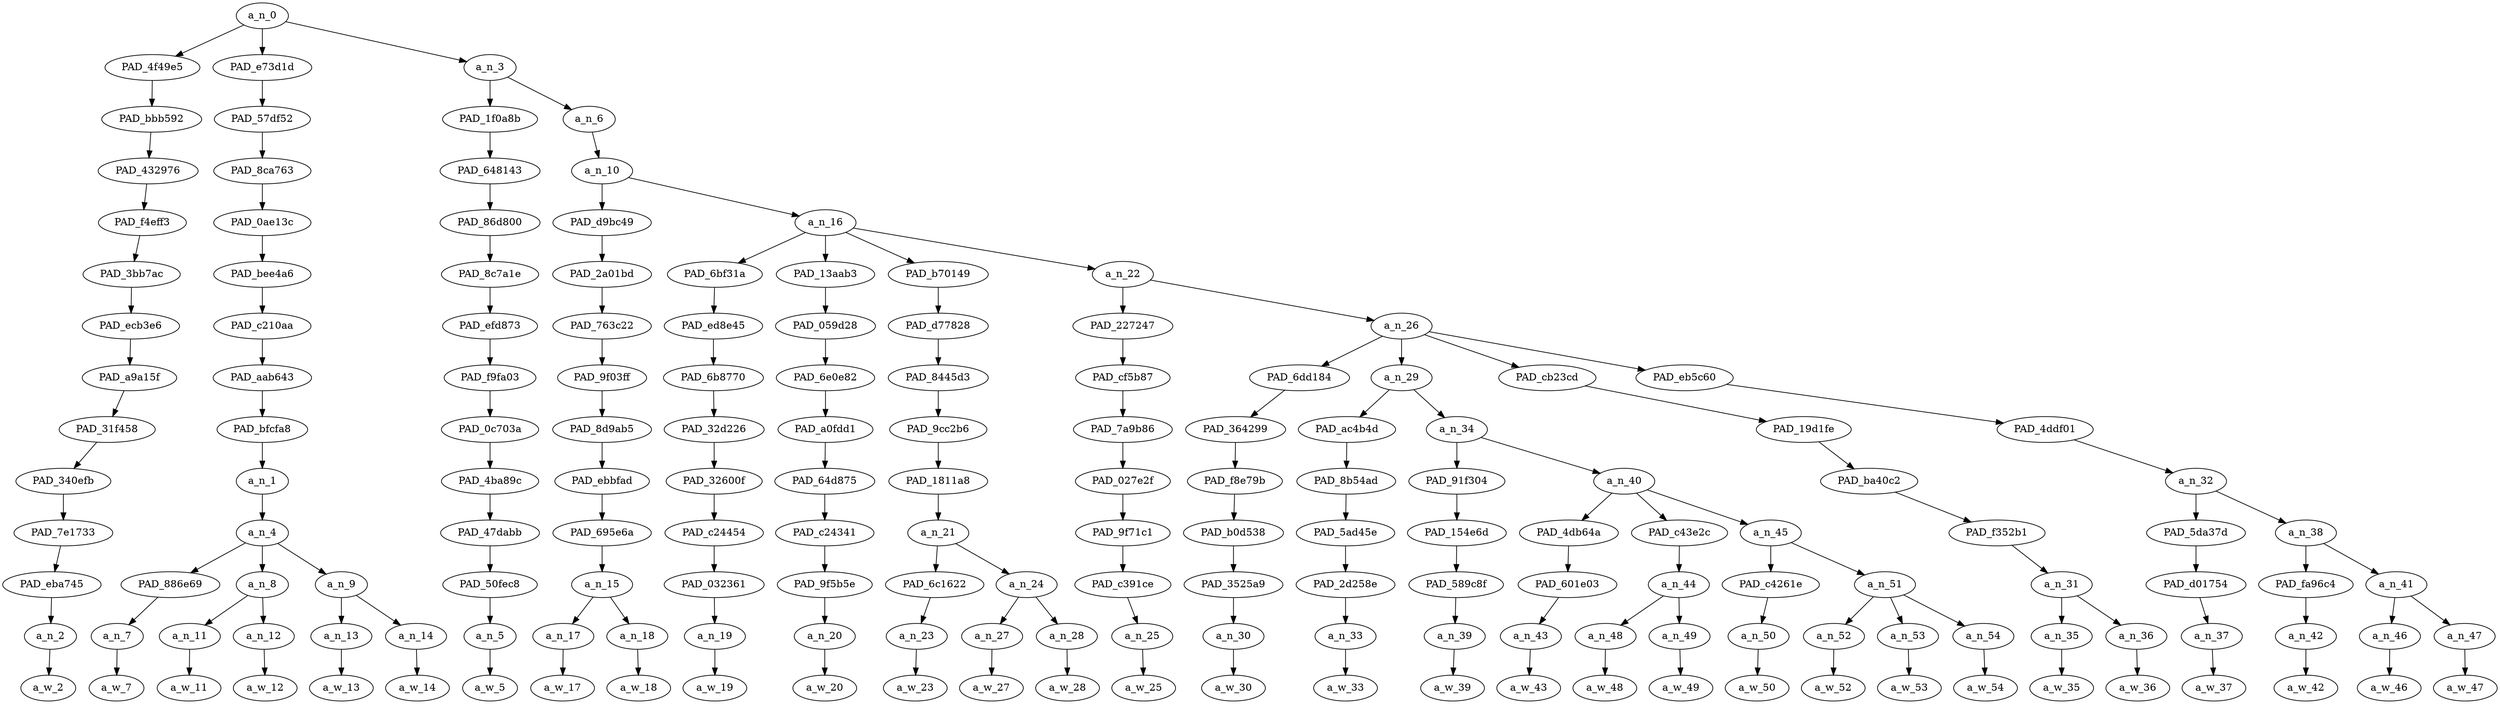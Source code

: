 strict digraph "" {
	a_n_0	[div_dir=1,
		index=0,
		level=13,
		pos="4.878038194444444,13!",
		text_span="[0, 1, 2, 3, 4, 5, 6, 7, 8, 9, 10, 11, 12, 13, 14, 15, 16, 17, 18, 19, 20, 21, 22, 23, 24, 25, 26, 27, 28, 29, 30]",
		value=1.00000000];
	PAD_4f49e5	[div_dir=1,
		index=1,
		level=12,
		pos="5.0,12!",
		text_span="[5]",
		value=0.01901703];
	a_n_0 -> PAD_4f49e5;
	PAD_e73d1d	[div_dir=-1,
		index=0,
		level=12,
		pos="1.6666666666666667,12!",
		text_span="[0, 1, 2, 3, 4]",
		value=0.09591178];
	a_n_0 -> PAD_e73d1d;
	a_n_3	[div_dir=1,
		index=2,
		level=12,
		pos="7.967447916666666,12!",
		text_span="[6, 7, 8, 9, 10, 11, 12, 13, 14, 15, 16, 17, 18, 19, 20, 21, 22, 23, 24, 25, 26, 27, 28, 29, 30]",
		value=0.88501451];
	a_n_0 -> a_n_3;
	PAD_bbb592	[div_dir=1,
		index=1,
		level=11,
		pos="5.0,11!",
		text_span="[5]",
		value=0.01901703];
	PAD_4f49e5 -> PAD_bbb592;
	PAD_432976	[div_dir=1,
		index=1,
		level=10,
		pos="5.0,10!",
		text_span="[5]",
		value=0.01901703];
	PAD_bbb592 -> PAD_432976;
	PAD_f4eff3	[div_dir=1,
		index=1,
		level=9,
		pos="5.0,9!",
		text_span="[5]",
		value=0.01901703];
	PAD_432976 -> PAD_f4eff3;
	PAD_3bb7ac	[div_dir=1,
		index=1,
		level=8,
		pos="5.0,8!",
		text_span="[5]",
		value=0.01901703];
	PAD_f4eff3 -> PAD_3bb7ac;
	PAD_ecb3e6	[div_dir=1,
		index=1,
		level=7,
		pos="5.0,7!",
		text_span="[5]",
		value=0.01901703];
	PAD_3bb7ac -> PAD_ecb3e6;
	PAD_a9a15f	[div_dir=1,
		index=1,
		level=6,
		pos="5.0,6!",
		text_span="[5]",
		value=0.01901703];
	PAD_ecb3e6 -> PAD_a9a15f;
	PAD_31f458	[div_dir=1,
		index=1,
		level=5,
		pos="5.0,5!",
		text_span="[5]",
		value=0.01901703];
	PAD_a9a15f -> PAD_31f458;
	PAD_340efb	[div_dir=1,
		index=1,
		level=4,
		pos="5.0,4!",
		text_span="[5]",
		value=0.01901703];
	PAD_31f458 -> PAD_340efb;
	PAD_7e1733	[div_dir=1,
		index=1,
		level=3,
		pos="5.0,3!",
		text_span="[5]",
		value=0.01901703];
	PAD_340efb -> PAD_7e1733;
	PAD_eba745	[div_dir=1,
		index=3,
		level=2,
		pos="5.0,2!",
		text_span="[5]",
		value=0.01901703];
	PAD_7e1733 -> PAD_eba745;
	a_n_2	[div_dir=1,
		index=5,
		level=1,
		pos="5.0,1!",
		text_span="[5]",
		value=0.01901703];
	PAD_eba745 -> a_n_2;
	a_w_2	[div_dir=0,
		index=5,
		level=0,
		pos="5,0!",
		text_span="[5]",
		value=and];
	a_n_2 -> a_w_2;
	PAD_57df52	[div_dir=-1,
		index=0,
		level=11,
		pos="1.6666666666666667,11!",
		text_span="[0, 1, 2, 3, 4]",
		value=0.09591178];
	PAD_e73d1d -> PAD_57df52;
	PAD_8ca763	[div_dir=-1,
		index=0,
		level=10,
		pos="1.6666666666666667,10!",
		text_span="[0, 1, 2, 3, 4]",
		value=0.09591178];
	PAD_57df52 -> PAD_8ca763;
	PAD_0ae13c	[div_dir=-1,
		index=0,
		level=9,
		pos="1.6666666666666667,9!",
		text_span="[0, 1, 2, 3, 4]",
		value=0.09591178];
	PAD_8ca763 -> PAD_0ae13c;
	PAD_bee4a6	[div_dir=-1,
		index=0,
		level=8,
		pos="1.6666666666666667,8!",
		text_span="[0, 1, 2, 3, 4]",
		value=0.09591178];
	PAD_0ae13c -> PAD_bee4a6;
	PAD_c210aa	[div_dir=-1,
		index=0,
		level=7,
		pos="1.6666666666666667,7!",
		text_span="[0, 1, 2, 3, 4]",
		value=0.09591178];
	PAD_bee4a6 -> PAD_c210aa;
	PAD_aab643	[div_dir=-1,
		index=0,
		level=6,
		pos="1.6666666666666667,6!",
		text_span="[0, 1, 2, 3, 4]",
		value=0.09591178];
	PAD_c210aa -> PAD_aab643;
	PAD_bfcfa8	[div_dir=-1,
		index=0,
		level=5,
		pos="1.6666666666666667,5!",
		text_span="[0, 1, 2, 3, 4]",
		value=0.09591178];
	PAD_aab643 -> PAD_bfcfa8;
	a_n_1	[div_dir=-1,
		index=0,
		level=4,
		pos="1.6666666666666667,4!",
		text_span="[0, 1, 2, 3, 4]",
		value=0.09591178];
	PAD_bfcfa8 -> a_n_1;
	a_n_4	[div_dir=-1,
		index=0,
		level=3,
		pos="1.6666666666666667,3!",
		text_span="[0, 1, 2, 3, 4]",
		value=0.09588793];
	a_n_1 -> a_n_4;
	PAD_886e69	[div_dir=1,
		index=0,
		level=2,
		pos="0.0,2!",
		text_span="[0]",
		value=0.02346834];
	a_n_4 -> PAD_886e69;
	a_n_8	[div_dir=-1,
		index=1,
		level=2,
		pos="1.5,2!",
		text_span="[1, 2]",
		value=0.03691780];
	a_n_4 -> a_n_8;
	a_n_9	[div_dir=-1,
		index=2,
		level=2,
		pos="3.5,2!",
		text_span="[3, 4]",
		value=0.03547793];
	a_n_4 -> a_n_9;
	a_n_7	[div_dir=1,
		index=0,
		level=1,
		pos="0.0,1!",
		text_span="[0]",
		value=0.02346834];
	PAD_886e69 -> a_n_7;
	a_w_7	[div_dir=0,
		index=0,
		level=0,
		pos="0,0!",
		text_span="[0]",
		value=listening];
	a_n_7 -> a_w_7;
	a_n_11	[div_dir=-1,
		index=1,
		level=1,
		pos="1.0,1!",
		text_span="[1]",
		value=0.01444802];
	a_n_8 -> a_n_11;
	a_n_12	[div_dir=-1,
		index=2,
		level=1,
		pos="2.0,1!",
		text_span="[2]",
		value=0.02242230];
	a_n_8 -> a_n_12;
	a_w_11	[div_dir=0,
		index=1,
		level=0,
		pos="1,0!",
		text_span="[1]",
		value=to];
	a_n_11 -> a_w_11;
	a_w_12	[div_dir=0,
		index=2,
		level=0,
		pos="2,0!",
		text_span="[2]",
		value="<number>"];
	a_n_12 -> a_w_12;
	a_n_13	[div_dir=-1,
		index=3,
		level=1,
		pos="3.0,1!",
		text_span="[3]",
		value=0.01859747];
	a_n_9 -> a_n_13;
	a_n_14	[div_dir=1,
		index=4,
		level=1,
		pos="4.0,1!",
		text_span="[4]",
		value=0.01687498];
	a_n_9 -> a_n_14;
	a_w_13	[div_dir=0,
		index=3,
		level=0,
		pos="3,0!",
		text_span="[3]",
		value=right];
	a_n_13 -> a_w_13;
	a_w_14	[div_dir=0,
		index=4,
		level=0,
		pos="4,0!",
		text_span="[4]",
		value=now];
	a_n_14 -> a_w_14;
	PAD_1f0a8b	[div_dir=-1,
		index=2,
		level=11,
		pos="6.0,11!",
		text_span="[6]",
		value=0.02174589];
	a_n_3 -> PAD_1f0a8b;
	a_n_6	[div_dir=1,
		index=3,
		level=11,
		pos="9.934895833333332,11!",
		text_span="[7, 8, 9, 10, 11, 12, 13, 14, 15, 16, 17, 18, 19, 20, 21, 22, 23, 24, 25, 26, 27, 28, 29, 30]",
		value=0.86320500];
	a_n_3 -> a_n_6;
	PAD_648143	[div_dir=-1,
		index=2,
		level=10,
		pos="6.0,10!",
		text_span="[6]",
		value=0.02174589];
	PAD_1f0a8b -> PAD_648143;
	PAD_86d800	[div_dir=-1,
		index=2,
		level=9,
		pos="6.0,9!",
		text_span="[6]",
		value=0.02174589];
	PAD_648143 -> PAD_86d800;
	PAD_8c7a1e	[div_dir=-1,
		index=2,
		level=8,
		pos="6.0,8!",
		text_span="[6]",
		value=0.02174589];
	PAD_86d800 -> PAD_8c7a1e;
	PAD_efd873	[div_dir=-1,
		index=2,
		level=7,
		pos="6.0,7!",
		text_span="[6]",
		value=0.02174589];
	PAD_8c7a1e -> PAD_efd873;
	PAD_f9fa03	[div_dir=-1,
		index=2,
		level=6,
		pos="6.0,6!",
		text_span="[6]",
		value=0.02174589];
	PAD_efd873 -> PAD_f9fa03;
	PAD_0c703a	[div_dir=-1,
		index=2,
		level=5,
		pos="6.0,5!",
		text_span="[6]",
		value=0.02174589];
	PAD_f9fa03 -> PAD_0c703a;
	PAD_4ba89c	[div_dir=-1,
		index=2,
		level=4,
		pos="6.0,4!",
		text_span="[6]",
		value=0.02174589];
	PAD_0c703a -> PAD_4ba89c;
	PAD_47dabb	[div_dir=-1,
		index=2,
		level=3,
		pos="6.0,3!",
		text_span="[6]",
		value=0.02174589];
	PAD_4ba89c -> PAD_47dabb;
	PAD_50fec8	[div_dir=-1,
		index=4,
		level=2,
		pos="6.0,2!",
		text_span="[6]",
		value=0.02174589];
	PAD_47dabb -> PAD_50fec8;
	a_n_5	[div_dir=-1,
		index=6,
		level=1,
		pos="6.0,1!",
		text_span="[6]",
		value=0.02174589];
	PAD_50fec8 -> a_n_5;
	a_w_5	[div_dir=0,
		index=6,
		level=0,
		pos="6,0!",
		text_span="[6]",
		value=man];
	a_n_5 -> a_w_5;
	a_n_10	[div_dir=1,
		index=3,
		level=10,
		pos="9.934895833333332,10!",
		text_span="[7, 8, 9, 10, 11, 12, 13, 14, 15, 16, 17, 18, 19, 20, 21, 22, 23, 24, 25, 26, 27, 28, 29, 30]",
		value=0.86313637];
	a_n_6 -> a_n_10;
	PAD_d9bc49	[div_dir=1,
		index=3,
		level=9,
		pos="7.5,9!",
		text_span="[7, 8]",
		value=0.07231489];
	a_n_10 -> PAD_d9bc49;
	a_n_16	[div_dir=1,
		index=4,
		level=9,
		pos="12.369791666666666,9!",
		text_span="[9, 10, 11, 12, 13, 14, 15, 16, 17, 18, 19, 20, 21, 22, 23, 24, 25, 26, 27, 28, 29, 30]",
		value=0.79075286];
	a_n_10 -> a_n_16;
	PAD_2a01bd	[div_dir=1,
		index=3,
		level=8,
		pos="7.5,8!",
		text_span="[7, 8]",
		value=0.07231489];
	PAD_d9bc49 -> PAD_2a01bd;
	PAD_763c22	[div_dir=1,
		index=3,
		level=7,
		pos="7.5,7!",
		text_span="[7, 8]",
		value=0.07231489];
	PAD_2a01bd -> PAD_763c22;
	PAD_9f03ff	[div_dir=1,
		index=3,
		level=6,
		pos="7.5,6!",
		text_span="[7, 8]",
		value=0.07231489];
	PAD_763c22 -> PAD_9f03ff;
	PAD_8d9ab5	[div_dir=1,
		index=3,
		level=5,
		pos="7.5,5!",
		text_span="[7, 8]",
		value=0.07231489];
	PAD_9f03ff -> PAD_8d9ab5;
	PAD_ebbfad	[div_dir=1,
		index=3,
		level=4,
		pos="7.5,4!",
		text_span="[7, 8]",
		value=0.07231489];
	PAD_8d9ab5 -> PAD_ebbfad;
	PAD_695e6a	[div_dir=1,
		index=3,
		level=3,
		pos="7.5,3!",
		text_span="[7, 8]",
		value=0.07231489];
	PAD_ebbfad -> PAD_695e6a;
	a_n_15	[div_dir=1,
		index=5,
		level=2,
		pos="7.5,2!",
		text_span="[7, 8]",
		value=0.07231489];
	PAD_695e6a -> a_n_15;
	a_n_17	[div_dir=1,
		index=7,
		level=1,
		pos="7.0,1!",
		text_span="[7]",
		value=0.01864109];
	a_n_15 -> a_n_17;
	a_n_18	[div_dir=1,
		index=8,
		level=1,
		pos="8.0,1!",
		text_span="[8]",
		value=0.05363076];
	a_n_15 -> a_n_18;
	a_w_17	[div_dir=0,
		index=7,
		level=0,
		pos="7,0!",
		text_span="[7]",
		value=these];
	a_n_17 -> a_w_17;
	a_w_18	[div_dir=0,
		index=8,
		level=0,
		pos="8,0!",
		text_span="[8]",
		value=callers];
	a_n_18 -> a_w_18;
	PAD_6bf31a	[div_dir=1,
		index=4,
		level=8,
		pos="9.0,8!",
		text_span="[9]",
		value=0.01839867];
	a_n_16 -> PAD_6bf31a;
	PAD_13aab3	[div_dir=1,
		index=5,
		level=8,
		pos="10.0,8!",
		text_span="[10]",
		value=0.06959960];
	a_n_16 -> PAD_13aab3;
	PAD_b70149	[div_dir=1,
		index=6,
		level=8,
		pos="11.75,8!",
		text_span="[11, 12, 13]",
		value=0.23705129];
	a_n_16 -> PAD_b70149;
	a_n_22	[div_dir=-1,
		index=7,
		level=8,
		pos="18.729166666666664,8!",
		text_span="[14, 15, 16, 17, 18, 19, 20, 21, 22, 23, 24, 25, 26, 27, 28, 29, 30]",
		value=0.46564530];
	a_n_16 -> a_n_22;
	PAD_ed8e45	[div_dir=1,
		index=4,
		level=7,
		pos="9.0,7!",
		text_span="[9]",
		value=0.01839867];
	PAD_6bf31a -> PAD_ed8e45;
	PAD_6b8770	[div_dir=1,
		index=4,
		level=6,
		pos="9.0,6!",
		text_span="[9]",
		value=0.01839867];
	PAD_ed8e45 -> PAD_6b8770;
	PAD_32d226	[div_dir=1,
		index=4,
		level=5,
		pos="9.0,5!",
		text_span="[9]",
		value=0.01839867];
	PAD_6b8770 -> PAD_32d226;
	PAD_32600f	[div_dir=1,
		index=4,
		level=4,
		pos="9.0,4!",
		text_span="[9]",
		value=0.01839867];
	PAD_32d226 -> PAD_32600f;
	PAD_c24454	[div_dir=1,
		index=4,
		level=3,
		pos="9.0,3!",
		text_span="[9]",
		value=0.01839867];
	PAD_32600f -> PAD_c24454;
	PAD_032361	[div_dir=1,
		index=6,
		level=2,
		pos="9.0,2!",
		text_span="[9]",
		value=0.01839867];
	PAD_c24454 -> PAD_032361;
	a_n_19	[div_dir=1,
		index=9,
		level=1,
		pos="9.0,1!",
		text_span="[9]",
		value=0.01839867];
	PAD_032361 -> a_n_19;
	a_w_19	[div_dir=0,
		index=9,
		level=0,
		pos="9,0!",
		text_span="[9]",
		value=are];
	a_n_19 -> a_w_19;
	PAD_059d28	[div_dir=1,
		index=5,
		level=7,
		pos="10.0,7!",
		text_span="[10]",
		value=0.06959960];
	PAD_13aab3 -> PAD_059d28;
	PAD_6e0e82	[div_dir=1,
		index=5,
		level=6,
		pos="10.0,6!",
		text_span="[10]",
		value=0.06959960];
	PAD_059d28 -> PAD_6e0e82;
	PAD_a0fdd1	[div_dir=1,
		index=5,
		level=5,
		pos="10.0,5!",
		text_span="[10]",
		value=0.06959960];
	PAD_6e0e82 -> PAD_a0fdd1;
	PAD_64d875	[div_dir=1,
		index=5,
		level=4,
		pos="10.0,4!",
		text_span="[10]",
		value=0.06959960];
	PAD_a0fdd1 -> PAD_64d875;
	PAD_c24341	[div_dir=1,
		index=5,
		level=3,
		pos="10.0,3!",
		text_span="[10]",
		value=0.06959960];
	PAD_64d875 -> PAD_c24341;
	PAD_9f5b5e	[div_dir=1,
		index=7,
		level=2,
		pos="10.0,2!",
		text_span="[10]",
		value=0.06959960];
	PAD_c24341 -> PAD_9f5b5e;
	a_n_20	[div_dir=1,
		index=10,
		level=1,
		pos="10.0,1!",
		text_span="[10]",
		value=0.06959960];
	PAD_9f5b5e -> a_n_20;
	a_w_20	[div_dir=0,
		index=10,
		level=0,
		pos="10,0!",
		text_span="[10]",
		value=morons];
	a_n_20 -> a_w_20;
	PAD_d77828	[div_dir=1,
		index=6,
		level=7,
		pos="11.75,7!",
		text_span="[11, 12, 13]",
		value=0.23705129];
	PAD_b70149 -> PAD_d77828;
	PAD_8445d3	[div_dir=1,
		index=6,
		level=6,
		pos="11.75,6!",
		text_span="[11, 12, 13]",
		value=0.23705129];
	PAD_d77828 -> PAD_8445d3;
	PAD_9cc2b6	[div_dir=1,
		index=6,
		level=5,
		pos="11.75,5!",
		text_span="[11, 12, 13]",
		value=0.23705129];
	PAD_8445d3 -> PAD_9cc2b6;
	PAD_1811a8	[div_dir=1,
		index=6,
		level=4,
		pos="11.75,4!",
		text_span="[11, 12, 13]",
		value=0.23705129];
	PAD_9cc2b6 -> PAD_1811a8;
	a_n_21	[div_dir=1,
		index=6,
		level=3,
		pos="11.75,3!",
		text_span="[11, 12, 13]",
		value=0.23705129];
	PAD_1811a8 -> a_n_21;
	PAD_6c1622	[div_dir=1,
		index=8,
		level=2,
		pos="11.0,2!",
		text_span="[11]",
		value=0.02011708];
	a_n_21 -> PAD_6c1622;
	a_n_24	[div_dir=1,
		index=9,
		level=2,
		pos="12.5,2!",
		text_span="[12, 13]",
		value=0.21670269];
	a_n_21 -> a_n_24;
	a_n_23	[div_dir=1,
		index=11,
		level=1,
		pos="11.0,1!",
		text_span="[11]",
		value=0.02011708];
	PAD_6c1622 -> a_n_23;
	a_w_23	[div_dir=0,
		index=11,
		level=0,
		pos="11,0!",
		text_span="[11]",
		value=in];
	a_n_23 -> a_w_23;
	a_n_27	[div_dir=1,
		index=12,
		level=1,
		pos="12.0,1!",
		text_span="[12]",
		value=0.18959876];
	a_n_24 -> a_n_27;
	a_n_28	[div_dir=1,
		index=13,
		level=1,
		pos="13.0,1!",
		text_span="[13]",
		value=0.02685037];
	a_n_24 -> a_n_28;
	a_w_27	[div_dir=0,
		index=12,
		level=0,
		pos="12,0!",
		text_span="[12]",
		value=hillbilly];
	a_n_27 -> a_w_27;
	a_w_28	[div_dir=0,
		index=13,
		level=0,
		pos="13,0!",
		text_span="[13]",
		value=voice];
	a_n_28 -> a_w_28;
	PAD_227247	[div_dir=1,
		index=7,
		level=7,
		pos="14.0,7!",
		text_span="[14]",
		value=0.01551993];
	a_n_22 -> PAD_227247;
	a_n_26	[div_dir=-1,
		index=8,
		level=7,
		pos="23.458333333333332,7!",
		text_span="[15, 16, 17, 18, 19, 20, 21, 22, 23, 24, 25, 26, 27, 28, 29, 30]",
		value=0.45006720];
	a_n_22 -> a_n_26;
	PAD_cf5b87	[div_dir=1,
		index=7,
		level=6,
		pos="14.0,6!",
		text_span="[14]",
		value=0.01551993];
	PAD_227247 -> PAD_cf5b87;
	PAD_7a9b86	[div_dir=1,
		index=7,
		level=5,
		pos="14.0,5!",
		text_span="[14]",
		value=0.01551993];
	PAD_cf5b87 -> PAD_7a9b86;
	PAD_027e2f	[div_dir=1,
		index=7,
		level=4,
		pos="14.0,4!",
		text_span="[14]",
		value=0.01551993];
	PAD_7a9b86 -> PAD_027e2f;
	PAD_9f71c1	[div_dir=1,
		index=7,
		level=3,
		pos="14.0,3!",
		text_span="[14]",
		value=0.01551993];
	PAD_027e2f -> PAD_9f71c1;
	PAD_c391ce	[div_dir=1,
		index=10,
		level=2,
		pos="14.0,2!",
		text_span="[14]",
		value=0.01551993];
	PAD_9f71c1 -> PAD_c391ce;
	a_n_25	[div_dir=1,
		index=14,
		level=1,
		pos="14.0,1!",
		text_span="[14]",
		value=0.01551993];
	PAD_c391ce -> a_n_25;
	a_w_25	[div_dir=0,
		index=14,
		level=0,
		pos="14,0!",
		text_span="[14]",
		value=what];
	a_n_25 -> a_w_25;
	PAD_6dd184	[div_dir=1,
		index=9,
		level=6,
		pos="24.0,6!",
		text_span="[24]",
		value=0.01558887];
	a_n_26 -> PAD_6dd184;
	a_n_29	[div_dir=1,
		index=8,
		level=6,
		pos="16.208333333333332,6!",
		text_span="[15, 16, 17, 18, 19, 20, 21, 22, 23]",
		value=0.26082268];
	a_n_26 -> a_n_29;
	PAD_cb23cd	[div_dir=-1,
		index=10,
		level=6,
		pos="25.5,6!",
		text_span="[25, 26]",
		value=0.09046664];
	a_n_26 -> PAD_cb23cd;
	PAD_eb5c60	[div_dir=1,
		index=11,
		level=6,
		pos="28.125,6!",
		text_span="[27, 28, 29, 30]",
		value=0.08312180];
	a_n_26 -> PAD_eb5c60;
	PAD_364299	[div_dir=1,
		index=10,
		level=5,
		pos="24.0,5!",
		text_span="[24]",
		value=0.01558887];
	PAD_6dd184 -> PAD_364299;
	PAD_f8e79b	[div_dir=1,
		index=11,
		level=4,
		pos="24.0,4!",
		text_span="[24]",
		value=0.01558887];
	PAD_364299 -> PAD_f8e79b;
	PAD_b0d538	[div_dir=1,
		index=13,
		level=3,
		pos="24.0,3!",
		text_span="[24]",
		value=0.01558887];
	PAD_f8e79b -> PAD_b0d538;
	PAD_3525a9	[div_dir=1,
		index=17,
		level=2,
		pos="24.0,2!",
		text_span="[24]",
		value=0.01558887];
	PAD_b0d538 -> PAD_3525a9;
	a_n_30	[div_dir=1,
		index=24,
		level=1,
		pos="24.0,1!",
		text_span="[24]",
		value=0.01558887];
	PAD_3525a9 -> a_n_30;
	a_w_30	[div_dir=0,
		index=24,
		level=0,
		pos="24,0!",
		text_span="[24]",
		value=would];
	a_n_30 -> a_w_30;
	PAD_ac4b4d	[div_dir=-1,
		index=8,
		level=5,
		pos="15.0,5!",
		text_span="[15]",
		value=0.01492265];
	a_n_29 -> PAD_ac4b4d;
	a_n_34	[div_dir=1,
		index=9,
		level=5,
		pos="17.416666666666664,5!",
		text_span="[16, 17, 18, 19, 20, 21, 22, 23]",
		value=0.24587844];
	a_n_29 -> a_n_34;
	PAD_8b54ad	[div_dir=-1,
		index=8,
		level=4,
		pos="15.0,4!",
		text_span="[15]",
		value=0.01492265];
	PAD_ac4b4d -> PAD_8b54ad;
	PAD_5ad45e	[div_dir=-1,
		index=8,
		level=3,
		pos="15.0,3!",
		text_span="[15]",
		value=0.01492265];
	PAD_8b54ad -> PAD_5ad45e;
	PAD_2d258e	[div_dir=-1,
		index=11,
		level=2,
		pos="15.0,2!",
		text_span="[15]",
		value=0.01492265];
	PAD_5ad45e -> PAD_2d258e;
	a_n_33	[div_dir=-1,
		index=15,
		level=1,
		pos="15.0,1!",
		text_span="[15]",
		value=0.01492265];
	PAD_2d258e -> a_n_33;
	a_w_33	[div_dir=0,
		index=15,
		level=0,
		pos="15,0!",
		text_span="[15]",
		value=if];
	a_n_33 -> a_w_33;
	PAD_91f304	[div_dir=-1,
		index=9,
		level=4,
		pos="16.0,4!",
		text_span="[16]",
		value=0.01947992];
	a_n_34 -> PAD_91f304;
	a_n_40	[div_dir=1,
		index=10,
		level=4,
		pos="18.833333333333332,4!",
		text_span="[17, 18, 19, 20, 21, 22, 23]",
		value=0.22636921];
	a_n_34 -> a_n_40;
	PAD_154e6d	[div_dir=-1,
		index=9,
		level=3,
		pos="16.0,3!",
		text_span="[16]",
		value=0.01947992];
	PAD_91f304 -> PAD_154e6d;
	PAD_589c8f	[div_dir=-1,
		index=12,
		level=2,
		pos="16.0,2!",
		text_span="[16]",
		value=0.01947992];
	PAD_154e6d -> PAD_589c8f;
	a_n_39	[div_dir=-1,
		index=16,
		level=1,
		pos="16.0,1!",
		text_span="[16]",
		value=0.01947992];
	PAD_589c8f -> a_n_39;
	a_w_39	[div_dir=0,
		index=16,
		level=0,
		pos="16,0!",
		text_span="[16]",
		value=we];
	a_n_39 -> a_w_39;
	PAD_4db64a	[div_dir=1,
		index=10,
		level=3,
		pos="17.0,3!",
		text_span="[17]",
		value=0.02789946];
	a_n_40 -> PAD_4db64a;
	PAD_c43e2c	[div_dir=-1,
		index=11,
		level=3,
		pos="18.5,3!",
		text_span="[18, 19]",
		value=0.09886597];
	a_n_40 -> PAD_c43e2c;
	a_n_45	[div_dir=1,
		index=12,
		level=3,
		pos="21.0,3!",
		text_span="[20, 21, 22, 23]",
		value=0.09955908];
	a_n_40 -> a_n_45;
	PAD_601e03	[div_dir=1,
		index=13,
		level=2,
		pos="17.0,2!",
		text_span="[17]",
		value=0.02789946];
	PAD_4db64a -> PAD_601e03;
	a_n_43	[div_dir=1,
		index=17,
		level=1,
		pos="17.0,1!",
		text_span="[17]",
		value=0.02789946];
	PAD_601e03 -> a_n_43;
	a_w_43	[div_dir=0,
		index=17,
		level=0,
		pos="17,0!",
		text_span="[17]",
		value=switched];
	a_n_43 -> a_w_43;
	a_n_44	[div_dir=-1,
		index=14,
		level=2,
		pos="18.5,2!",
		text_span="[18, 19]",
		value=0.09886597];
	PAD_c43e2c -> a_n_44;
	a_n_48	[div_dir=1,
		index=18,
		level=1,
		pos="18.0,1!",
		text_span="[18]",
		value=0.03908881];
	a_n_44 -> a_n_48;
	a_n_49	[div_dir=-1,
		index=19,
		level=1,
		pos="19.0,1!",
		text_span="[19]",
		value=0.05976038];
	a_n_44 -> a_n_49;
	a_w_48	[div_dir=0,
		index=18,
		level=0,
		pos="18,0!",
		text_span="[18]",
		value=aj];
	a_n_48 -> a_w_48;
	a_w_49	[div_dir=0,
		index=19,
		level=0,
		pos="19,0!",
		text_span="[19]",
		value=hinch];
	a_n_49 -> a_w_49;
	PAD_c4261e	[div_dir=1,
		index=15,
		level=2,
		pos="20.0,2!",
		text_span="[20]",
		value=0.01687618];
	a_n_45 -> PAD_c4261e;
	a_n_51	[div_dir=1,
		index=16,
		level=2,
		pos="22.0,2!",
		text_span="[21, 22, 23]",
		value=0.08263092];
	a_n_45 -> a_n_51;
	a_n_50	[div_dir=1,
		index=20,
		level=1,
		pos="20.0,1!",
		text_span="[20]",
		value=0.01687618];
	PAD_c4261e -> a_n_50;
	a_w_50	[div_dir=0,
		index=20,
		level=0,
		pos="20,0!",
		text_span="[20]",
		value=with];
	a_n_50 -> a_w_50;
	a_n_52	[div_dir=1,
		index=21,
		level=1,
		pos="21.0,1!",
		text_span="[21]",
		value=0.03239681];
	a_n_51 -> a_n_52;
	a_n_53	[div_dir=1,
		index=22,
		level=1,
		pos="22.0,1!",
		text_span="[22]",
		value=0.01984646];
	a_n_51 -> a_n_53;
	a_n_54	[div_dir=-1,
		index=23,
		level=1,
		pos="23.0,1!",
		text_span="[23]",
		value=0.03036011];
	a_n_51 -> a_n_54;
	a_w_52	[div_dir=0,
		index=21,
		level=0,
		pos="21,0!",
		text_span="[21]",
		value=bill];
	a_n_52 -> a_w_52;
	a_w_53	[div_dir=0,
		index=22,
		level=0,
		pos="22,0!",
		text_span="[22]",
		value=o];
	a_n_53 -> a_w_53;
	a_w_54	[div_dir=0,
		index=23,
		level=0,
		pos="23,0!",
		text_span="[23]",
		value=brien];
	a_n_54 -> a_w_54;
	PAD_19d1fe	[div_dir=-1,
		index=11,
		level=5,
		pos="25.5,5!",
		text_span="[25, 26]",
		value=0.09046664];
	PAD_cb23cd -> PAD_19d1fe;
	PAD_ba40c2	[div_dir=-1,
		index=12,
		level=4,
		pos="25.5,4!",
		text_span="[25, 26]",
		value=0.09046664];
	PAD_19d1fe -> PAD_ba40c2;
	PAD_f352b1	[div_dir=-1,
		index=14,
		level=3,
		pos="25.5,3!",
		text_span="[25, 26]",
		value=0.09046664];
	PAD_ba40c2 -> PAD_f352b1;
	a_n_31	[div_dir=-1,
		index=18,
		level=2,
		pos="25.5,2!",
		text_span="[25, 26]",
		value=0.09046664];
	PAD_f352b1 -> a_n_31;
	a_n_35	[div_dir=1,
		index=25,
		level=1,
		pos="25.0,1!",
		text_span="[25]",
		value=0.02099981];
	a_n_31 -> a_n_35;
	a_n_36	[div_dir=-1,
		index=26,
		level=1,
		pos="26.0,1!",
		text_span="[26]",
		value=0.06914731];
	a_n_31 -> a_n_36;
	a_w_35	[div_dir=0,
		index=25,
		level=0,
		pos="25,0!",
		text_span="[25]",
		value=the];
	a_n_35 -> a_w_35;
	a_w_36	[div_dir=0,
		index=26,
		level=0,
		pos="26,0!",
		text_span="[26]",
		value=texans];
	a_n_36 -> a_w_36;
	PAD_4ddf01	[div_dir=1,
		index=12,
		level=5,
		pos="28.125,5!",
		text_span="[27, 28, 29, 30]",
		value=0.08312180];
	PAD_eb5c60 -> PAD_4ddf01;
	a_n_32	[div_dir=1,
		index=13,
		level=4,
		pos="28.125,4!",
		text_span="[27, 28, 29, 30]",
		value=0.08312180];
	PAD_4ddf01 -> a_n_32;
	PAD_5da37d	[div_dir=-1,
		index=15,
		level=3,
		pos="27.0,3!",
		text_span="[27]",
		value=0.01871892];
	a_n_32 -> PAD_5da37d;
	a_n_38	[div_dir=1,
		index=16,
		level=3,
		pos="29.25,3!",
		text_span="[28, 29, 30]",
		value=0.06437897];
	a_n_32 -> a_n_38;
	PAD_d01754	[div_dir=-1,
		index=19,
		level=2,
		pos="27.0,2!",
		text_span="[27]",
		value=0.01871892];
	PAD_5da37d -> PAD_d01754;
	a_n_37	[div_dir=-1,
		index=27,
		level=1,
		pos="27.0,1!",
		text_span="[27]",
		value=0.01871892];
	PAD_d01754 -> a_n_37;
	a_w_37	[div_dir=0,
		index=27,
		level=0,
		pos="27,0!",
		text_span="[27]",
		value=do];
	a_n_37 -> a_w_37;
	PAD_fa96c4	[div_dir=-1,
		index=21,
		level=2,
		pos="30.0,2!",
		text_span="[30]",
		value=0.02646897];
	a_n_38 -> PAD_fa96c4;
	a_n_41	[div_dir=1,
		index=20,
		level=2,
		pos="28.5,2!",
		text_span="[28, 29]",
		value=0.03787099];
	a_n_38 -> a_n_41;
	a_n_42	[div_dir=-1,
		index=30,
		level=1,
		pos="30.0,1!",
		text_span="[30]",
		value=0.02646897];
	PAD_fa96c4 -> a_n_42;
	a_w_42	[div_dir=0,
		index=30,
		level=0,
		pos="30,0!",
		text_span="[30]",
		value=lord];
	a_n_42 -> a_w_42;
	a_n_46	[div_dir=1,
		index=28,
		level=1,
		pos="28.0,1!",
		text_span="[28]",
		value=0.01733310];
	a_n_41 -> a_n_46;
	a_n_47	[div_dir=1,
		index=29,
		level=1,
		pos="29.0,1!",
		text_span="[29]",
		value=0.02048157];
	a_n_41 -> a_n_47;
	a_w_46	[div_dir=0,
		index=28,
		level=0,
		pos="28,0!",
		text_span="[28]",
		value=well];
	a_n_46 -> a_w_46;
	a_w_47	[div_dir=0,
		index=29,
		level=0,
		pos="29,0!",
		text_span="[29]",
		value=good];
	a_n_47 -> a_w_47;
}
